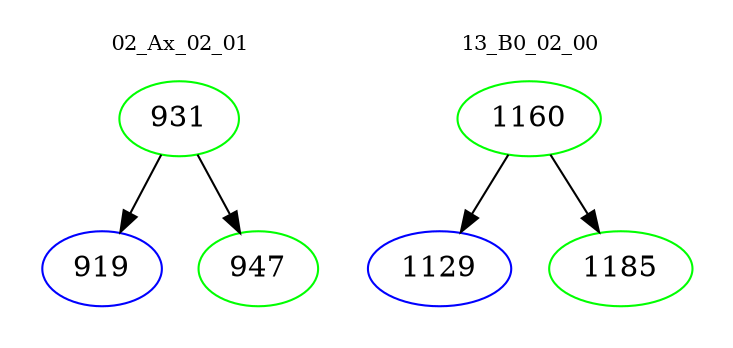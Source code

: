 digraph{
subgraph cluster_0 {
color = white
label = "02_Ax_02_01";
fontsize=10;
T0_931 [label="931", color="green"]
T0_931 -> T0_919 [color="black"]
T0_919 [label="919", color="blue"]
T0_931 -> T0_947 [color="black"]
T0_947 [label="947", color="green"]
}
subgraph cluster_1 {
color = white
label = "13_B0_02_00";
fontsize=10;
T1_1160 [label="1160", color="green"]
T1_1160 -> T1_1129 [color="black"]
T1_1129 [label="1129", color="blue"]
T1_1160 -> T1_1185 [color="black"]
T1_1185 [label="1185", color="green"]
}
}
